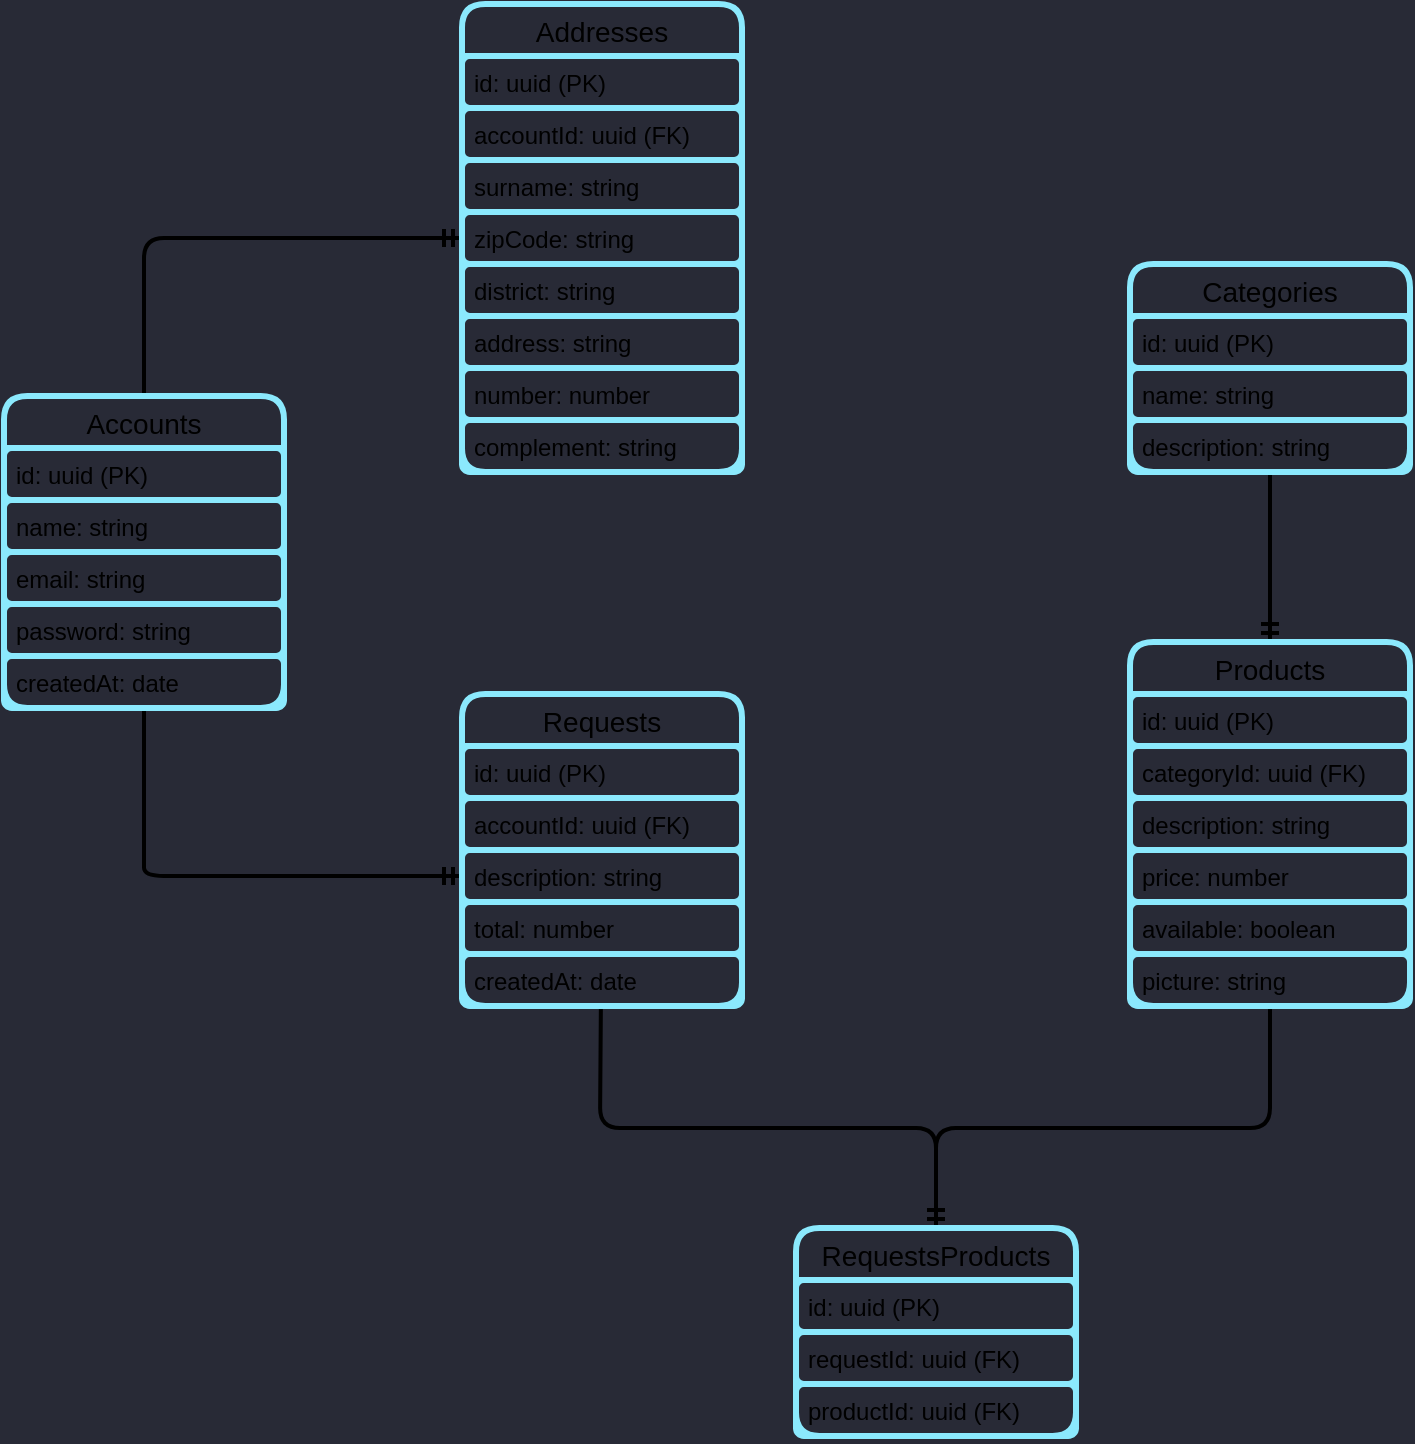 <mxfile pages="1">
    <diagram id="xk0LYboaFIT9QmwzVqD-" name="Page-1">
        <mxGraphModel dx="1862" dy="868" grid="0" gridSize="10" guides="1" tooltips="1" connect="1" arrows="1" fold="1" page="0" pageScale="1" pageWidth="827" pageHeight="1169" background="#282A36" math="0" shadow="0">
            <root>
                <mxCell id="0"/>
                <mxCell id="1" parent="0"/>
                <mxCell id="153" style="edgeStyle=orthogonalEdgeStyle;rounded=0;orthogonalLoop=1;jettySize=auto;html=1;exitX=0;exitY=0.5;exitDx=0;exitDy=0;entryX=1;entryY=0.5;entryDx=0;entryDy=0;fontSize=13;fontColor=#F8F8F2;strokeWidth=2;strokeColor=#BD93F9;" parent="1" edge="1">
                    <mxGeometry relative="1" as="geometry">
                        <mxPoint x="-102" y="213" as="targetPoint"/>
                    </mxGeometry>
                </mxCell>
                <mxCell id="154" style="edgeStyle=orthogonalEdgeStyle;rounded=0;orthogonalLoop=1;jettySize=auto;html=1;exitX=1;exitY=0.5;exitDx=0;exitDy=0;entryX=0;entryY=0.5;entryDx=0;entryDy=0;strokeColor=#BD93F9;strokeWidth=2;fontSize=13;fontColor=#F8F8F2;" parent="1" edge="1">
                    <mxGeometry relative="1" as="geometry">
                        <mxPoint x="94" y="213" as="sourcePoint"/>
                    </mxGeometry>
                </mxCell>
                <mxCell id="344" style="edgeStyle=none;html=1;entryX=0;entryY=0.5;entryDx=0;entryDy=0;fontSize=14;endArrow=ERmandOne;endFill=0;strokeWidth=2;" parent="1" source="315" target="341" edge="1">
                    <mxGeometry relative="1" as="geometry">
                        <Array as="points">
                            <mxPoint x="-479" y="41"/>
                            <mxPoint x="-479" y="58"/>
                        </Array>
                    </mxGeometry>
                </mxCell>
                <mxCell id="345" style="edgeStyle=none;html=1;entryX=0;entryY=0.5;entryDx=0;entryDy=0;fontSize=14;endArrow=ERmandOne;endFill=0;strokeWidth=2;" parent="1" source="315" target="325" edge="1">
                    <mxGeometry relative="1" as="geometry">
                        <Array as="points">
                            <mxPoint x="-479" y="-261"/>
                        </Array>
                    </mxGeometry>
                </mxCell>
                <mxCell id="315" value="Accounts" style="swimlane;fontStyle=0;childLayout=stackLayout;horizontal=1;startSize=26;fillColor=none;horizontalStack=0;resizeParent=1;resizeParentMax=0;resizeLast=0;collapsible=1;marginBottom=0;strokeColor=#8BE9FD;strokeWidth=3;rounded=1;fontSize=14;noLabel=0;connectable=1;allowArrows=1;expand=1;" parent="1" vertex="1">
                    <mxGeometry x="-549" y="-182" width="140" height="156" as="geometry"/>
                </mxCell>
                <mxCell id="316" value="id: uuid (PK)" style="text;strokeColor=#8BE9FD;fillColor=none;align=left;verticalAlign=top;spacingLeft=4;spacingRight=4;overflow=hidden;rotatable=0;points=[[0,0.5],[1,0.5]];portConstraint=eastwest;strokeWidth=3;rounded=1;noLabel=0;connectable=1;allowArrows=1;expand=1;" parent="315" vertex="1">
                    <mxGeometry y="26" width="140" height="26" as="geometry"/>
                </mxCell>
                <mxCell id="317" value="name: string " style="text;strokeColor=#8BE9FD;fillColor=none;align=left;verticalAlign=top;spacingLeft=4;spacingRight=4;overflow=hidden;rotatable=0;points=[[0,0.5],[1,0.5]];portConstraint=eastwest;strokeWidth=3;rounded=1;noLabel=0;connectable=1;allowArrows=1;expand=1;" parent="315" vertex="1">
                    <mxGeometry y="52" width="140" height="26" as="geometry"/>
                </mxCell>
                <mxCell id="318" value="email: string" style="text;strokeColor=#8BE9FD;fillColor=none;align=left;verticalAlign=top;spacingLeft=4;spacingRight=4;overflow=hidden;rotatable=0;points=[[0,0.5],[1,0.5]];portConstraint=eastwest;strokeWidth=3;rounded=1;noLabel=0;connectable=1;allowArrows=1;expand=1;" parent="315" vertex="1">
                    <mxGeometry y="78" width="140" height="26" as="geometry"/>
                </mxCell>
                <mxCell id="319" value="password: string" style="text;strokeColor=#8BE9FD;fillColor=none;align=left;verticalAlign=top;spacingLeft=4;spacingRight=4;overflow=hidden;rotatable=0;points=[[0,0.5],[1,0.5]];portConstraint=eastwest;strokeWidth=3;rounded=1;noLabel=0;connectable=1;allowArrows=1;expand=1;" parent="315" vertex="1">
                    <mxGeometry y="104" width="140" height="26" as="geometry"/>
                </mxCell>
                <mxCell id="320" value="createdAt: date" style="text;strokeColor=#8BE9FD;fillColor=none;align=left;verticalAlign=top;spacingLeft=4;spacingRight=4;overflow=hidden;rotatable=0;points=[[0,0.5],[1,0.5]];portConstraint=eastwest;strokeWidth=3;rounded=1;noLabel=0;connectable=1;allowArrows=1;expand=1;" parent="315" vertex="1">
                    <mxGeometry y="130" width="140" height="26" as="geometry"/>
                </mxCell>
                <mxCell id="321" value="Addresses" style="swimlane;fontStyle=0;childLayout=stackLayout;horizontal=1;startSize=26;fillColor=none;horizontalStack=0;resizeParent=1;resizeParentMax=0;resizeLast=0;collapsible=1;marginBottom=0;strokeColor=#8BE9FD;strokeWidth=3;rounded=1;fontSize=14;noLabel=0;connectable=1;allowArrows=1;expand=1;" parent="1" vertex="1">
                    <mxGeometry x="-320" y="-378" width="140" height="234" as="geometry"/>
                </mxCell>
                <mxCell id="322" value="id: uuid (PK)" style="text;strokeColor=#8BE9FD;fillColor=none;align=left;verticalAlign=top;spacingLeft=4;spacingRight=4;overflow=hidden;rotatable=0;points=[[0,0.5],[1,0.5]];portConstraint=eastwest;strokeWidth=3;rounded=1;noLabel=0;connectable=1;allowArrows=1;expand=1;" parent="321" vertex="1">
                    <mxGeometry y="26" width="140" height="26" as="geometry"/>
                </mxCell>
                <mxCell id="323" value="accountId: uuid (FK)" style="text;strokeColor=#8BE9FD;fillColor=none;align=left;verticalAlign=top;spacingLeft=4;spacingRight=4;overflow=hidden;rotatable=0;points=[[0,0.5],[1,0.5]];portConstraint=eastwest;strokeWidth=3;rounded=1;noLabel=0;connectable=1;allowArrows=1;expand=1;" parent="321" vertex="1">
                    <mxGeometry y="52" width="140" height="26" as="geometry"/>
                </mxCell>
                <mxCell id="324" value="surname: string" style="text;strokeColor=#8BE9FD;fillColor=none;align=left;verticalAlign=top;spacingLeft=4;spacingRight=4;overflow=hidden;rotatable=0;points=[[0,0.5],[1,0.5]];portConstraint=eastwest;strokeWidth=3;rounded=1;noLabel=0;connectable=1;allowArrows=1;expand=1;" parent="321" vertex="1">
                    <mxGeometry y="78" width="140" height="26" as="geometry"/>
                </mxCell>
                <mxCell id="325" value="zipCode: string" style="text;strokeColor=#8BE9FD;fillColor=none;align=left;verticalAlign=top;spacingLeft=4;spacingRight=4;overflow=hidden;rotatable=0;points=[[0,0.5],[1,0.5]];portConstraint=eastwest;strokeWidth=3;rounded=1;noLabel=0;connectable=1;allowArrows=1;expand=1;" parent="321" vertex="1">
                    <mxGeometry y="104" width="140" height="26" as="geometry"/>
                </mxCell>
                <mxCell id="326" value="district: string" style="text;strokeColor=#8BE9FD;fillColor=none;align=left;verticalAlign=top;spacingLeft=4;spacingRight=4;overflow=hidden;rotatable=0;points=[[0,0.5],[1,0.5]];portConstraint=eastwest;strokeWidth=3;rounded=1;noLabel=0;connectable=1;allowArrows=1;expand=1;" parent="321" vertex="1">
                    <mxGeometry y="130" width="140" height="26" as="geometry"/>
                </mxCell>
                <mxCell id="328" value="address: string" style="text;strokeColor=#8BE9FD;fillColor=none;align=left;verticalAlign=top;spacingLeft=4;spacingRight=4;overflow=hidden;rotatable=0;points=[[0,0.5],[1,0.5]];portConstraint=eastwest;strokeWidth=3;rounded=1;noLabel=0;connectable=1;allowArrows=1;expand=1;" parent="321" vertex="1">
                    <mxGeometry y="156" width="140" height="26" as="geometry"/>
                </mxCell>
                <mxCell id="329" value="number: number" style="text;strokeColor=#8BE9FD;fillColor=none;align=left;verticalAlign=top;spacingLeft=4;spacingRight=4;overflow=hidden;rotatable=0;points=[[0,0.5],[1,0.5]];portConstraint=eastwest;strokeWidth=3;rounded=1;noLabel=0;connectable=1;allowArrows=1;expand=1;" parent="321" vertex="1">
                    <mxGeometry y="182" width="140" height="26" as="geometry"/>
                </mxCell>
                <mxCell id="330" value="complement: string" style="text;strokeColor=#8BE9FD;fillColor=none;align=left;verticalAlign=top;spacingLeft=4;spacingRight=4;overflow=hidden;rotatable=0;points=[[0,0.5],[1,0.5]];portConstraint=eastwest;strokeWidth=3;rounded=1;noLabel=0;connectable=1;allowArrows=1;expand=1;" parent="321" vertex="1">
                    <mxGeometry y="208" width="140" height="26" as="geometry"/>
                </mxCell>
                <mxCell id="366" style="edgeStyle=none;html=1;entryX=0.5;entryY=0;entryDx=0;entryDy=0;fontSize=14;endArrow=ERmandOne;endFill=0;strokeWidth=2;" parent="1" source="338" target="361" edge="1">
                    <mxGeometry relative="1" as="geometry">
                        <Array as="points">
                            <mxPoint x="-251" y="184"/>
                            <mxPoint x="-83" y="184"/>
                        </Array>
                    </mxGeometry>
                </mxCell>
                <mxCell id="338" value="Requests" style="swimlane;fontStyle=0;childLayout=stackLayout;horizontal=1;startSize=26;fillColor=none;horizontalStack=0;resizeParent=1;resizeParentMax=0;resizeLast=0;collapsible=1;marginBottom=0;strokeColor=#8BE9FD;strokeWidth=3;rounded=1;fontSize=14;noLabel=0;connectable=1;allowArrows=1;expand=1;" parent="1" vertex="1">
                    <mxGeometry x="-320" y="-33" width="140" height="156" as="geometry"/>
                </mxCell>
                <mxCell id="339" value="id: uuid (PK)" style="text;strokeColor=#8BE9FD;fillColor=none;align=left;verticalAlign=top;spacingLeft=4;spacingRight=4;overflow=hidden;rotatable=0;points=[[0,0.5],[1,0.5]];portConstraint=eastwest;strokeWidth=3;rounded=1;noLabel=0;connectable=1;allowArrows=1;expand=1;" parent="338" vertex="1">
                    <mxGeometry y="26" width="140" height="26" as="geometry"/>
                </mxCell>
                <mxCell id="340" value="accountId: uuid (FK)" style="text;strokeColor=#8BE9FD;fillColor=none;align=left;verticalAlign=top;spacingLeft=4;spacingRight=4;overflow=hidden;rotatable=0;points=[[0,0.5],[1,0.5]];portConstraint=eastwest;strokeWidth=3;rounded=1;noLabel=0;connectable=1;allowArrows=1;expand=1;" parent="338" vertex="1">
                    <mxGeometry y="52" width="140" height="26" as="geometry"/>
                </mxCell>
                <mxCell id="341" value="description: string" style="text;strokeColor=#8BE9FD;fillColor=none;align=left;verticalAlign=top;spacingLeft=4;spacingRight=4;overflow=hidden;rotatable=0;points=[[0,0.5],[1,0.5]];portConstraint=eastwest;strokeWidth=3;rounded=1;noLabel=0;connectable=1;allowArrows=1;expand=1;" parent="338" vertex="1">
                    <mxGeometry y="78" width="140" height="26" as="geometry"/>
                </mxCell>
                <mxCell id="342" value="total: number" style="text;strokeColor=#8BE9FD;fillColor=none;align=left;verticalAlign=top;spacingLeft=4;spacingRight=4;overflow=hidden;rotatable=0;points=[[0,0.5],[1,0.5]];portConstraint=eastwest;strokeWidth=3;rounded=1;noLabel=0;connectable=1;allowArrows=1;expand=1;" parent="338" vertex="1">
                    <mxGeometry y="104" width="140" height="26" as="geometry"/>
                </mxCell>
                <mxCell id="343" value="createdAt: date" style="text;strokeColor=#8BE9FD;fillColor=none;align=left;verticalAlign=top;spacingLeft=4;spacingRight=4;overflow=hidden;rotatable=0;points=[[0,0.5],[1,0.5]];portConstraint=eastwest;strokeWidth=3;rounded=1;noLabel=0;connectable=1;allowArrows=1;expand=1;" parent="338" vertex="1">
                    <mxGeometry y="130" width="140" height="26" as="geometry"/>
                </mxCell>
                <mxCell id="360" style="edgeStyle=none;html=1;entryX=0.5;entryY=0;entryDx=0;entryDy=0;fontSize=14;endArrow=ERmandOne;endFill=0;strokeWidth=2;" parent="1" source="346" target="353" edge="1">
                    <mxGeometry relative="1" as="geometry"/>
                </mxCell>
                <mxCell id="346" value="Categories" style="swimlane;fontStyle=0;childLayout=stackLayout;horizontal=1;startSize=26;fillColor=none;horizontalStack=0;resizeParent=1;resizeParentMax=0;resizeLast=0;collapsible=1;marginBottom=0;strokeColor=#8BE9FD;strokeWidth=3;rounded=1;fontSize=14;noLabel=0;connectable=1;allowArrows=1;expand=1;" parent="1" vertex="1">
                    <mxGeometry x="14" y="-248" width="140" height="104" as="geometry"/>
                </mxCell>
                <mxCell id="347" value="id: uuid (PK)" style="text;strokeColor=#8BE9FD;fillColor=none;align=left;verticalAlign=top;spacingLeft=4;spacingRight=4;overflow=hidden;rotatable=0;points=[[0,0.5],[1,0.5]];portConstraint=eastwest;strokeWidth=3;rounded=1;noLabel=0;connectable=1;allowArrows=1;expand=1;" parent="346" vertex="1">
                    <mxGeometry y="26" width="140" height="26" as="geometry"/>
                </mxCell>
                <mxCell id="348" value="name: string" style="text;strokeColor=#8BE9FD;fillColor=none;align=left;verticalAlign=top;spacingLeft=4;spacingRight=4;overflow=hidden;rotatable=0;points=[[0,0.5],[1,0.5]];portConstraint=eastwest;strokeWidth=3;rounded=1;noLabel=0;connectable=1;allowArrows=1;expand=1;" parent="346" vertex="1">
                    <mxGeometry y="52" width="140" height="26" as="geometry"/>
                </mxCell>
                <mxCell id="349" value="description: string" style="text;strokeColor=#8BE9FD;fillColor=none;align=left;verticalAlign=top;spacingLeft=4;spacingRight=4;overflow=hidden;rotatable=0;points=[[0,0.5],[1,0.5]];portConstraint=eastwest;strokeWidth=3;rounded=1;noLabel=0;connectable=1;allowArrows=1;expand=1;" parent="346" vertex="1">
                    <mxGeometry y="78" width="140" height="26" as="geometry"/>
                </mxCell>
                <mxCell id="365" style="edgeStyle=none;html=1;entryX=0.5;entryY=0;entryDx=0;entryDy=0;fontSize=14;endArrow=ERmandOne;endFill=0;strokeWidth=2;" parent="1" source="353" target="361" edge="1">
                    <mxGeometry relative="1" as="geometry">
                        <Array as="points">
                            <mxPoint x="84" y="184"/>
                            <mxPoint x="-83" y="184"/>
                        </Array>
                    </mxGeometry>
                </mxCell>
                <mxCell id="353" value="Products" style="swimlane;fontStyle=0;childLayout=stackLayout;horizontal=1;startSize=26;fillColor=none;horizontalStack=0;resizeParent=1;resizeParentMax=0;resizeLast=0;collapsible=1;marginBottom=0;strokeColor=#8BE9FD;strokeWidth=3;rounded=1;fontSize=14;noLabel=0;connectable=1;allowArrows=1;expand=1;" parent="1" vertex="1">
                    <mxGeometry x="14" y="-59" width="140" height="182" as="geometry"/>
                </mxCell>
                <mxCell id="354" value="id: uuid (PK)" style="text;strokeColor=#8BE9FD;fillColor=none;align=left;verticalAlign=top;spacingLeft=4;spacingRight=4;overflow=hidden;rotatable=0;points=[[0,0.5],[1,0.5]];portConstraint=eastwest;strokeWidth=3;rounded=1;noLabel=0;connectable=1;allowArrows=1;expand=1;" parent="353" vertex="1">
                    <mxGeometry y="26" width="140" height="26" as="geometry"/>
                </mxCell>
                <mxCell id="355" value="categoryId: uuid (FK)" style="text;strokeColor=#8BE9FD;fillColor=none;align=left;verticalAlign=top;spacingLeft=4;spacingRight=4;overflow=hidden;rotatable=0;points=[[0,0.5],[1,0.5]];portConstraint=eastwest;strokeWidth=3;rounded=1;noLabel=0;connectable=1;allowArrows=1;expand=1;" parent="353" vertex="1">
                    <mxGeometry y="52" width="140" height="26" as="geometry"/>
                </mxCell>
                <mxCell id="356" value="description: string" style="text;strokeColor=#8BE9FD;fillColor=none;align=left;verticalAlign=top;spacingLeft=4;spacingRight=4;overflow=hidden;rotatable=0;points=[[0,0.5],[1,0.5]];portConstraint=eastwest;strokeWidth=3;rounded=1;noLabel=0;connectable=1;allowArrows=1;expand=1;" parent="353" vertex="1">
                    <mxGeometry y="78" width="140" height="26" as="geometry"/>
                </mxCell>
                <mxCell id="357" value="price: number" style="text;strokeColor=#8BE9FD;fillColor=none;align=left;verticalAlign=top;spacingLeft=4;spacingRight=4;overflow=hidden;rotatable=0;points=[[0,0.5],[1,0.5]];portConstraint=eastwest;strokeWidth=3;rounded=1;noLabel=0;connectable=1;allowArrows=1;expand=1;" parent="353" vertex="1">
                    <mxGeometry y="104" width="140" height="26" as="geometry"/>
                </mxCell>
                <mxCell id="358" value="available: boolean" style="text;strokeColor=#8BE9FD;fillColor=none;align=left;verticalAlign=top;spacingLeft=4;spacingRight=4;overflow=hidden;rotatable=0;points=[[0,0.5],[1,0.5]];portConstraint=eastwest;strokeWidth=3;rounded=1;noLabel=0;connectable=1;allowArrows=1;expand=1;" parent="353" vertex="1">
                    <mxGeometry y="130" width="140" height="26" as="geometry"/>
                </mxCell>
                <mxCell id="359" value="picture: string" style="text;strokeColor=#8BE9FD;fillColor=none;align=left;verticalAlign=top;spacingLeft=4;spacingRight=4;overflow=hidden;rotatable=0;points=[[0,0.5],[1,0.5]];portConstraint=eastwest;strokeWidth=3;rounded=1;noLabel=0;connectable=1;allowArrows=1;expand=1;" parent="353" vertex="1">
                    <mxGeometry y="156" width="140" height="26" as="geometry"/>
                </mxCell>
                <mxCell id="361" value="RequestsProducts" style="swimlane;fontStyle=0;childLayout=stackLayout;horizontal=1;startSize=26;fillColor=none;horizontalStack=0;resizeParent=1;resizeParentMax=0;resizeLast=0;collapsible=1;marginBottom=0;strokeColor=#8BE9FD;strokeWidth=3;rounded=1;fontSize=14;noLabel=0;connectable=1;allowArrows=1;expand=1;" parent="1" vertex="1">
                    <mxGeometry x="-153" y="234" width="140" height="104" as="geometry"/>
                </mxCell>
                <mxCell id="362" value="id: uuid (PK)" style="text;strokeColor=#8BE9FD;fillColor=none;align=left;verticalAlign=top;spacingLeft=4;spacingRight=4;overflow=hidden;rotatable=0;points=[[0,0.5],[1,0.5]];portConstraint=eastwest;strokeWidth=3;rounded=1;noLabel=0;connectable=1;allowArrows=1;expand=1;" parent="361" vertex="1">
                    <mxGeometry y="26" width="140" height="26" as="geometry"/>
                </mxCell>
                <mxCell id="363" value="requestId: uuid (FK)" style="text;strokeColor=#8BE9FD;fillColor=none;align=left;verticalAlign=top;spacingLeft=4;spacingRight=4;overflow=hidden;rotatable=0;points=[[0,0.5],[1,0.5]];portConstraint=eastwest;strokeWidth=3;rounded=1;noLabel=0;connectable=1;allowArrows=1;expand=1;" parent="361" vertex="1">
                    <mxGeometry y="52" width="140" height="26" as="geometry"/>
                </mxCell>
                <mxCell id="364" value="productId: uuid (FK)" style="text;strokeColor=#8BE9FD;fillColor=none;align=left;verticalAlign=top;spacingLeft=4;spacingRight=4;overflow=hidden;rotatable=0;points=[[0,0.5],[1,0.5]];portConstraint=eastwest;strokeWidth=3;rounded=1;noLabel=0;connectable=1;allowArrows=1;expand=1;" parent="361" vertex="1">
                    <mxGeometry y="78" width="140" height="26" as="geometry"/>
                </mxCell>
            </root>
        </mxGraphModel>
    </diagram>
</mxfile>
